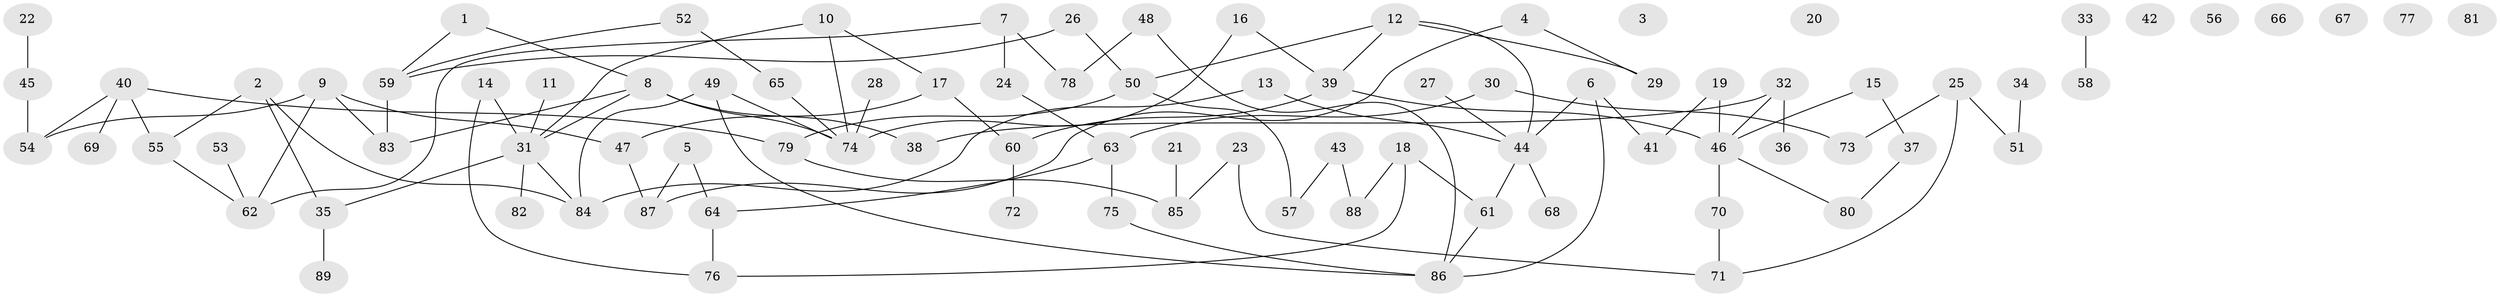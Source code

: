 // coarse degree distribution, {2: 0.26229508196721313, 4: 0.13114754098360656, 0: 0.14754098360655737, 3: 0.14754098360655737, 5: 0.06557377049180328, 6: 0.04918032786885246, 8: 0.01639344262295082, 1: 0.16393442622950818, 7: 0.01639344262295082}
// Generated by graph-tools (version 1.1) at 2025/41/03/06/25 10:41:25]
// undirected, 89 vertices, 105 edges
graph export_dot {
graph [start="1"]
  node [color=gray90,style=filled];
  1;
  2;
  3;
  4;
  5;
  6;
  7;
  8;
  9;
  10;
  11;
  12;
  13;
  14;
  15;
  16;
  17;
  18;
  19;
  20;
  21;
  22;
  23;
  24;
  25;
  26;
  27;
  28;
  29;
  30;
  31;
  32;
  33;
  34;
  35;
  36;
  37;
  38;
  39;
  40;
  41;
  42;
  43;
  44;
  45;
  46;
  47;
  48;
  49;
  50;
  51;
  52;
  53;
  54;
  55;
  56;
  57;
  58;
  59;
  60;
  61;
  62;
  63;
  64;
  65;
  66;
  67;
  68;
  69;
  70;
  71;
  72;
  73;
  74;
  75;
  76;
  77;
  78;
  79;
  80;
  81;
  82;
  83;
  84;
  85;
  86;
  87;
  88;
  89;
  1 -- 8;
  1 -- 59;
  2 -- 35;
  2 -- 55;
  2 -- 84;
  4 -- 29;
  4 -- 87;
  5 -- 64;
  5 -- 87;
  6 -- 41;
  6 -- 44;
  6 -- 86;
  7 -- 24;
  7 -- 62;
  7 -- 78;
  8 -- 31;
  8 -- 38;
  8 -- 74;
  8 -- 83;
  9 -- 47;
  9 -- 54;
  9 -- 62;
  9 -- 83;
  10 -- 17;
  10 -- 31;
  10 -- 74;
  11 -- 31;
  12 -- 29;
  12 -- 39;
  12 -- 44;
  12 -- 50;
  13 -- 44;
  13 -- 84;
  14 -- 31;
  14 -- 76;
  15 -- 37;
  15 -- 46;
  16 -- 39;
  16 -- 74;
  17 -- 47;
  17 -- 60;
  18 -- 61;
  18 -- 76;
  18 -- 88;
  19 -- 41;
  19 -- 46;
  21 -- 85;
  22 -- 45;
  23 -- 71;
  23 -- 85;
  24 -- 63;
  25 -- 51;
  25 -- 71;
  25 -- 73;
  26 -- 50;
  26 -- 59;
  27 -- 44;
  28 -- 74;
  30 -- 63;
  30 -- 73;
  31 -- 35;
  31 -- 82;
  31 -- 84;
  32 -- 36;
  32 -- 38;
  32 -- 46;
  33 -- 58;
  34 -- 51;
  35 -- 89;
  37 -- 80;
  39 -- 46;
  39 -- 60;
  40 -- 54;
  40 -- 55;
  40 -- 69;
  40 -- 79;
  43 -- 57;
  43 -- 88;
  44 -- 61;
  44 -- 68;
  45 -- 54;
  46 -- 70;
  46 -- 80;
  47 -- 87;
  48 -- 78;
  48 -- 86;
  49 -- 74;
  49 -- 84;
  49 -- 86;
  50 -- 57;
  50 -- 79;
  52 -- 59;
  52 -- 65;
  53 -- 62;
  55 -- 62;
  59 -- 83;
  60 -- 72;
  61 -- 86;
  63 -- 64;
  63 -- 75;
  64 -- 76;
  65 -- 74;
  70 -- 71;
  75 -- 86;
  79 -- 85;
}
